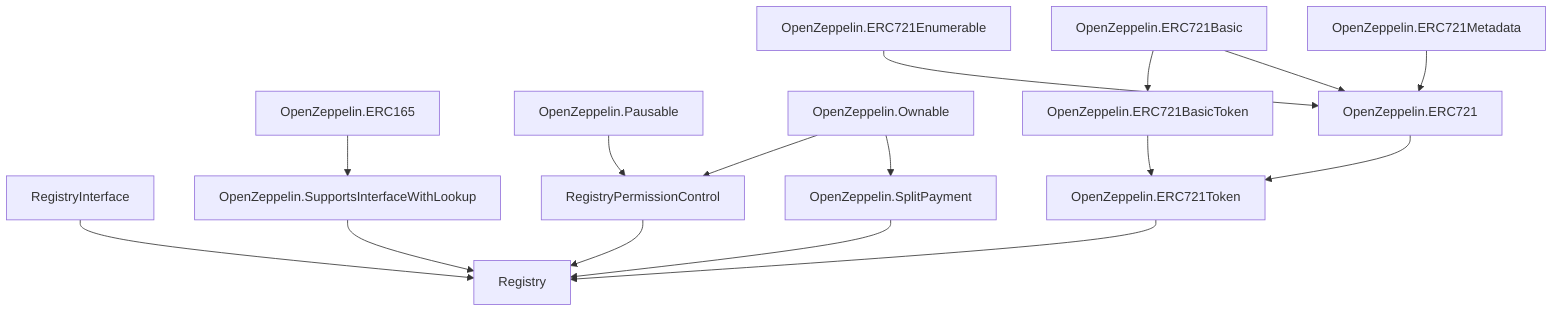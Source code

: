 graph TD;
    RegistryInterface-->Registry;
    OpenZeppelin.ERC721Token-->Registry;
    OpenZeppelin.SplitPayment-->Registry;
    RegistryPermissionControl-->Registry;
    OpenZeppelin.SupportsInterfaceWithLookup-->Registry;
    OpenZeppelin.ERC165-->OpenZeppelin.SupportsInterfaceWithLookup;
    OpenZeppelin.Pausable-->RegistryPermissionControl;
    OpenZeppelin.Ownable-->RegistryPermissionControl;
    OpenZeppelin.Ownable-->OpenZeppelin.SplitPayment;
    OpenZeppelin.ERC721-->OpenZeppelin.ERC721Token;
    OpenZeppelin.ERC721BasicToken-->OpenZeppelin.ERC721Token;
    OpenZeppelin.ERC721Basic-->OpenZeppelin.ERC721BasicToken;
    OpenZeppelin.ERC721Basic-->OpenZeppelin.ERC721;
    OpenZeppelin.ERC721Enumerable-->OpenZeppelin.ERC721;
    OpenZeppelin.ERC721Metadata-->OpenZeppelin.ERC721;